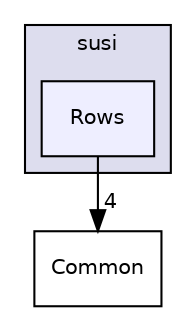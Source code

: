 digraph "susi/Rows" {
  compound=true
  node [ fontsize="10", fontname="Helvetica"];
  edge [ labelfontsize="10", labelfontname="Helvetica"];
  subgraph clusterdir_efd3ab613c6bee2fac806798c29174b9 {
    graph [ bgcolor="#ddddee", pencolor="black", label="susi" fontname="Helvetica", fontsize="10", URL="dir_efd3ab613c6bee2fac806798c29174b9.html"]
  dir_db20f4bd0b5ff45b26c41149fc81f9c6 [shape=box, label="Rows", style="filled", fillcolor="#eeeeff", pencolor="black", URL="dir_db20f4bd0b5ff45b26c41149fc81f9c6.html"];
  }
  dir_13750cb2ddefcaf49f8e8475bf1912ba [shape=box label="Common" URL="dir_13750cb2ddefcaf49f8e8475bf1912ba.html"];
  dir_db20f4bd0b5ff45b26c41149fc81f9c6->dir_13750cb2ddefcaf49f8e8475bf1912ba [headlabel="4", labeldistance=1.5 headhref="dir_000003_000002.html"];
}
